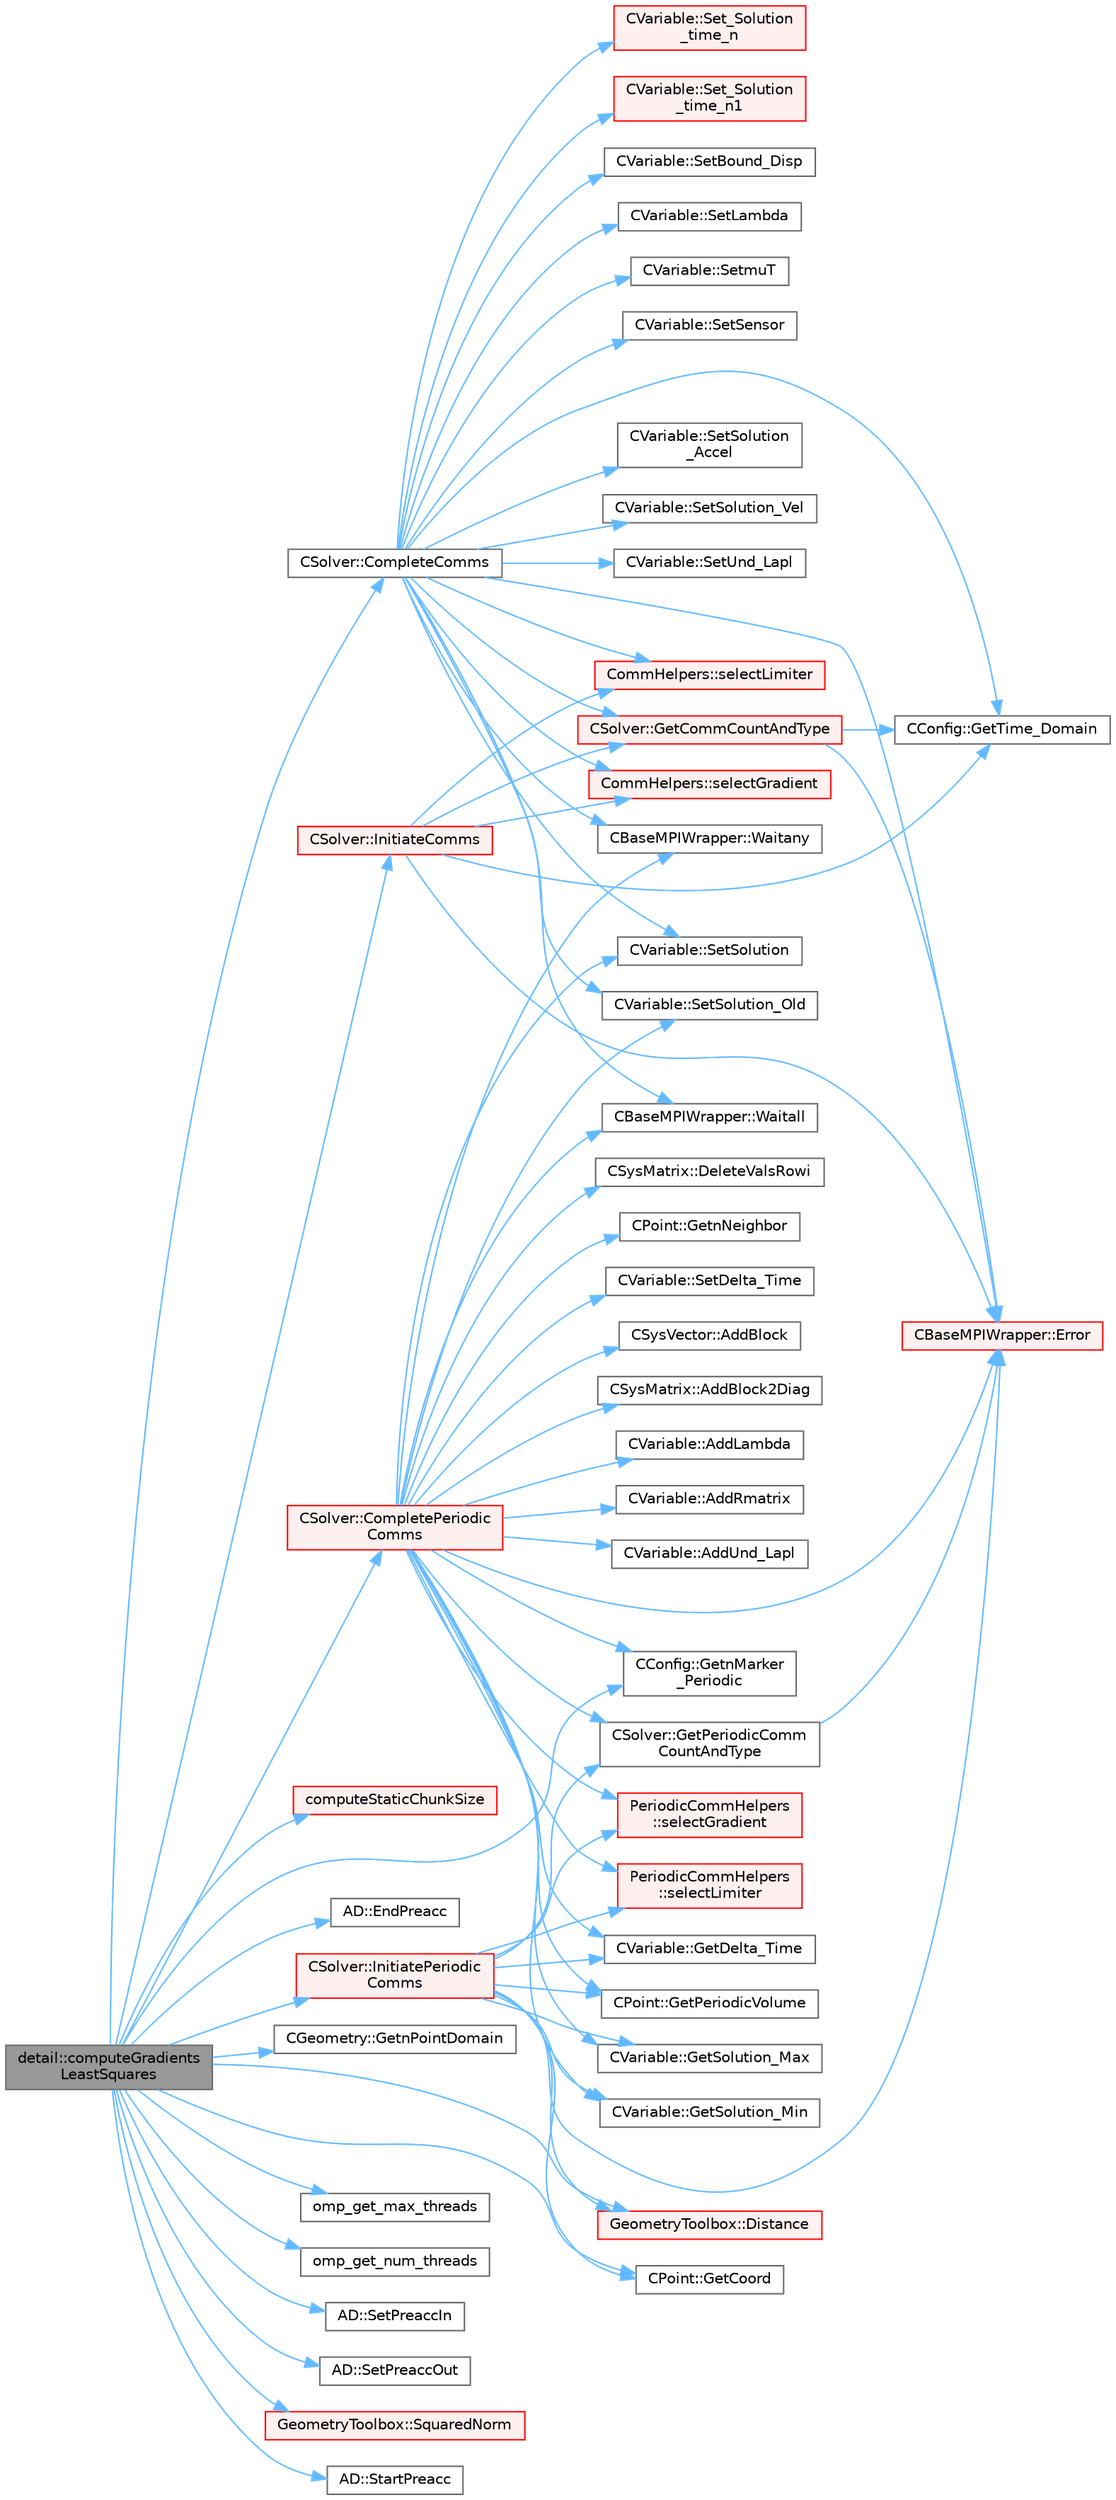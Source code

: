 digraph "detail::computeGradientsLeastSquares"
{
 // LATEX_PDF_SIZE
  bgcolor="transparent";
  edge [fontname=Helvetica,fontsize=10,labelfontname=Helvetica,labelfontsize=10];
  node [fontname=Helvetica,fontsize=10,shape=box,height=0.2,width=0.4];
  rankdir="LR";
  Node1 [id="Node000001",label="detail::computeGradients\lLeastSquares",height=0.2,width=0.4,color="gray40", fillcolor="grey60", style="filled", fontcolor="black",tooltip="Compute the gradient of a field using inverse-distance-weighted or unweighted Least-Squares approxima..."];
  Node1 -> Node2 [id="edge1_Node000001_Node000002",color="steelblue1",style="solid",tooltip=" "];
  Node2 [id="Node000002",label="CSolver::CompleteComms",height=0.2,width=0.4,color="grey40", fillcolor="white", style="filled",URL="$classCSolver.html#a6891c839827efbebdcbf9a349f4da92c",tooltip="Routine to complete the set of non-blocking communications launched by InitiateComms() and unpacking ..."];
  Node2 -> Node3 [id="edge2_Node000002_Node000003",color="steelblue1",style="solid",tooltip=" "];
  Node3 [id="Node000003",label="CBaseMPIWrapper::Error",height=0.2,width=0.4,color="red", fillcolor="#FFF0F0", style="filled",URL="$classCBaseMPIWrapper.html#a04457c47629bda56704e6a8804833eeb",tooltip=" "];
  Node2 -> Node5 [id="edge3_Node000002_Node000005",color="steelblue1",style="solid",tooltip=" "];
  Node5 [id="Node000005",label="CSolver::GetCommCountAndType",height=0.2,width=0.4,color="red", fillcolor="#FFF0F0", style="filled",URL="$classCSolver.html#a56fdda7e77a14dfc70449ecef91336e7",tooltip="Helper function to define the type and number of variables per point for each communication type."];
  Node5 -> Node3 [id="edge4_Node000005_Node000003",color="steelblue1",style="solid",tooltip=" "];
  Node5 -> Node7 [id="edge5_Node000005_Node000007",color="steelblue1",style="solid",tooltip=" "];
  Node7 [id="Node000007",label="CConfig::GetTime_Domain",height=0.2,width=0.4,color="grey40", fillcolor="white", style="filled",URL="$classCConfig.html#a85d2e3cf43b77c63642c40c235b853f3",tooltip="Check if the multizone problem is solved for time domain."];
  Node2 -> Node7 [id="edge6_Node000002_Node000007",color="steelblue1",style="solid",tooltip=" "];
  Node2 -> Node8 [id="edge7_Node000002_Node000008",color="steelblue1",style="solid",tooltip=" "];
  Node8 [id="Node000008",label="CommHelpers::selectGradient",height=0.2,width=0.4,color="red", fillcolor="#FFF0F0", style="filled",URL="$namespaceCommHelpers.html#a691c54929c54c5e0b153a99f22217c8b",tooltip=" "];
  Node2 -> Node13 [id="edge8_Node000002_Node000013",color="steelblue1",style="solid",tooltip=" "];
  Node13 [id="Node000013",label="CommHelpers::selectLimiter",height=0.2,width=0.4,color="red", fillcolor="#FFF0F0", style="filled",URL="$namespaceCommHelpers.html#a88e9c22d59034b9b975cd978e1d99db1",tooltip=" "];
  Node2 -> Node17 [id="edge9_Node000002_Node000017",color="steelblue1",style="solid",tooltip=" "];
  Node17 [id="Node000017",label="CVariable::Set_Solution\l_time_n",height=0.2,width=0.4,color="red", fillcolor="#FFF0F0", style="filled",URL="$classCVariable.html#abf55f051089ec13d9c0422ed3389a9dc",tooltip="Set the variable solution at time n."];
  Node2 -> Node21 [id="edge10_Node000002_Node000021",color="steelblue1",style="solid",tooltip=" "];
  Node21 [id="Node000021",label="CVariable::Set_Solution\l_time_n1",height=0.2,width=0.4,color="red", fillcolor="#FFF0F0", style="filled",URL="$classCVariable.html#a527a337871bb37c3bb2df40c2b946884",tooltip="Set the variable solution at time n-1."];
  Node2 -> Node22 [id="edge11_Node000002_Node000022",color="steelblue1",style="solid",tooltip=" "];
  Node22 [id="Node000022",label="CVariable::SetBound_Disp",height=0.2,width=0.4,color="grey40", fillcolor="white", style="filled",URL="$classCVariable.html#a840431a0403b4bddd0a99dbfdf365795",tooltip="A virtual member. Set the boundary displacement."];
  Node2 -> Node23 [id="edge12_Node000002_Node000023",color="steelblue1",style="solid",tooltip=" "];
  Node23 [id="Node000023",label="CVariable::SetLambda",height=0.2,width=0.4,color="grey40", fillcolor="white", style="filled",URL="$classCVariable.html#afc0086076d62561f31a39f774c297428",tooltip="Set the value of the spectral radius."];
  Node2 -> Node24 [id="edge13_Node000002_Node000024",color="steelblue1",style="solid",tooltip=" "];
  Node24 [id="Node000024",label="CVariable::SetmuT",height=0.2,width=0.4,color="grey40", fillcolor="white", style="filled",URL="$classCVariable.html#a91256a1e927c5a529d853d0f127243de",tooltip="Set the value of the eddy viscosity."];
  Node2 -> Node25 [id="edge14_Node000002_Node000025",color="steelblue1",style="solid",tooltip=" "];
  Node25 [id="Node000025",label="CVariable::SetSensor",height=0.2,width=0.4,color="grey40", fillcolor="white", style="filled",URL="$classCVariable.html#a79ebe4ea3cc8eccd8b004256c5492a9e",tooltip="Set pressure sensor."];
  Node2 -> Node26 [id="edge15_Node000002_Node000026",color="steelblue1",style="solid",tooltip=" "];
  Node26 [id="Node000026",label="CVariable::SetSolution",height=0.2,width=0.4,color="grey40", fillcolor="white", style="filled",URL="$classCVariable.html#a22fbbd7bc6491672843000644a05c6a5",tooltip="Set the value of the solution, all variables."];
  Node2 -> Node27 [id="edge16_Node000002_Node000027",color="steelblue1",style="solid",tooltip=" "];
  Node27 [id="Node000027",label="CVariable::SetSolution\l_Accel",height=0.2,width=0.4,color="grey40", fillcolor="white", style="filled",URL="$classCVariable.html#af87029baec777039085fb1ff17ee9555",tooltip="Set the value of the acceleration (Structural Analysis)."];
  Node2 -> Node28 [id="edge17_Node000002_Node000028",color="steelblue1",style="solid",tooltip=" "];
  Node28 [id="Node000028",label="CVariable::SetSolution_Old",height=0.2,width=0.4,color="grey40", fillcolor="white", style="filled",URL="$classCVariable.html#a6ee4d8d450971204cc054a33d6473732",tooltip="Set the value of the old solution."];
  Node2 -> Node29 [id="edge18_Node000002_Node000029",color="steelblue1",style="solid",tooltip=" "];
  Node29 [id="Node000029",label="CVariable::SetSolution_Vel",height=0.2,width=0.4,color="grey40", fillcolor="white", style="filled",URL="$classCVariable.html#a5c1430d98acd399f1371f23e6fae053f",tooltip="Set the value of the velocity (Structural Analysis)."];
  Node2 -> Node30 [id="edge19_Node000002_Node000030",color="steelblue1",style="solid",tooltip=" "];
  Node30 [id="Node000030",label="CVariable::SetUnd_Lapl",height=0.2,width=0.4,color="grey40", fillcolor="white", style="filled",URL="$classCVariable.html#a70f0c6e3ddcf2fdcde3b90f217a0d4a3",tooltip="Set a value to the undivided laplacian."];
  Node2 -> Node31 [id="edge20_Node000002_Node000031",color="steelblue1",style="solid",tooltip=" "];
  Node31 [id="Node000031",label="CBaseMPIWrapper::Waitall",height=0.2,width=0.4,color="grey40", fillcolor="white", style="filled",URL="$classCBaseMPIWrapper.html#a01c02f8c0c799ccd15023f0c2c3cae27",tooltip=" "];
  Node2 -> Node32 [id="edge21_Node000002_Node000032",color="steelblue1",style="solid",tooltip=" "];
  Node32 [id="Node000032",label="CBaseMPIWrapper::Waitany",height=0.2,width=0.4,color="grey40", fillcolor="white", style="filled",URL="$classCBaseMPIWrapper.html#a5f4a1382f625fbbfb2c6224a87591825",tooltip=" "];
  Node1 -> Node33 [id="edge22_Node000001_Node000033",color="steelblue1",style="solid",tooltip=" "];
  Node33 [id="Node000033",label="CSolver::CompletePeriodic\lComms",height=0.2,width=0.4,color="red", fillcolor="#FFF0F0", style="filled",URL="$classCSolver.html#a6b9c3e0290bce84f14ad3fde8ffa8658",tooltip="Routine to complete the set of non-blocking periodic communications launched by InitiatePeriodicComms..."];
  Node33 -> Node34 [id="edge23_Node000033_Node000034",color="steelblue1",style="solid",tooltip=" "];
  Node34 [id="Node000034",label="CSysVector::AddBlock",height=0.2,width=0.4,color="grey40", fillcolor="white", style="filled",URL="$classCSysVector.html#aa463275cba394503a9778529fdaa4494",tooltip="Add \"block\" to the vector, see SetBlock."];
  Node33 -> Node35 [id="edge24_Node000033_Node000035",color="steelblue1",style="solid",tooltip=" "];
  Node35 [id="Node000035",label="CSysMatrix::AddBlock2Diag",height=0.2,width=0.4,color="grey40", fillcolor="white", style="filled",URL="$classCSysMatrix.html#a5a4ef7eeb7f009450f575660108ed7be",tooltip="Non overwrite version of SetBlock2Diag, also with scaling."];
  Node33 -> Node36 [id="edge25_Node000033_Node000036",color="steelblue1",style="solid",tooltip=" "];
  Node36 [id="Node000036",label="CVariable::AddLambda",height=0.2,width=0.4,color="grey40", fillcolor="white", style="filled",URL="$classCVariable.html#a90383034bdbbf6b9230ecb27b043374f",tooltip="Add the value of the spectral radius."];
  Node33 -> Node37 [id="edge26_Node000033_Node000037",color="steelblue1",style="solid",tooltip=" "];
  Node37 [id="Node000037",label="CVariable::AddRmatrix",height=0.2,width=0.4,color="grey40", fillcolor="white", style="filled",URL="$classCVariable.html#ad20c6c9494cc08a50403cea1a4b65795",tooltip="Add value to the Rmatrix for least squares gradient calculations."];
  Node33 -> Node38 [id="edge27_Node000033_Node000038",color="steelblue1",style="solid",tooltip=" "];
  Node38 [id="Node000038",label="CVariable::AddUnd_Lapl",height=0.2,width=0.4,color="grey40", fillcolor="white", style="filled",URL="$classCVariable.html#a1a920f04028a1c5ae487550cef89920a",tooltip="Increment the value of the undivided laplacian of the solution."];
  Node33 -> Node39 [id="edge28_Node000033_Node000039",color="steelblue1",style="solid",tooltip=" "];
  Node39 [id="Node000039",label="CSysMatrix::DeleteValsRowi",height=0.2,width=0.4,color="grey40", fillcolor="white", style="filled",URL="$classCSysMatrix.html#a9473b0224c9b9a2749571db0bbd22a70",tooltip="Deletes the values of the row i of the sparse matrix."];
  Node33 -> Node3 [id="edge29_Node000033_Node000003",color="steelblue1",style="solid",tooltip=" "];
  Node33 -> Node40 [id="edge30_Node000033_Node000040",color="steelblue1",style="solid",tooltip=" "];
  Node40 [id="Node000040",label="CVariable::GetDelta_Time",height=0.2,width=0.4,color="grey40", fillcolor="white", style="filled",URL="$classCVariable.html#aef3ea2cd0a87d55835bb2bd332678489",tooltip="Get the value of the time step."];
  Node33 -> Node41 [id="edge31_Node000033_Node000041",color="steelblue1",style="solid",tooltip=" "];
  Node41 [id="Node000041",label="CConfig::GetnMarker\l_Periodic",height=0.2,width=0.4,color="grey40", fillcolor="white", style="filled",URL="$classCConfig.html#a8d41ac571359049bbdc4b7927e7c328a",tooltip="Get the total number of periodic markers."];
  Node33 -> Node42 [id="edge32_Node000033_Node000042",color="steelblue1",style="solid",tooltip=" "];
  Node42 [id="Node000042",label="CPoint::GetnNeighbor",height=0.2,width=0.4,color="grey40", fillcolor="white", style="filled",URL="$classCPoint.html#a49aa3858a7980bdf135f30d835bfebe9",tooltip="Get the number of neighbor of a point."];
  Node33 -> Node43 [id="edge33_Node000033_Node000043",color="steelblue1",style="solid",tooltip=" "];
  Node43 [id="Node000043",label="CSolver::GetPeriodicComm\lCountAndType",height=0.2,width=0.4,color="grey40", fillcolor="white", style="filled",URL="$classCSolver.html#a4cb94f79e1bb4dedc9e4c37606f3775c",tooltip="Helper function to define the type and number of variables per point for each communication type."];
  Node43 -> Node3 [id="edge34_Node000043_Node000003",color="steelblue1",style="solid",tooltip=" "];
  Node33 -> Node44 [id="edge35_Node000033_Node000044",color="steelblue1",style="solid",tooltip=" "];
  Node44 [id="Node000044",label="CPoint::GetPeriodicVolume",height=0.2,width=0.4,color="grey40", fillcolor="white", style="filled",URL="$classCPoint.html#a47d81f37300a47e20ee3cd66d7c457f4",tooltip="Get the missing component of area or volume for a control volume on a periodic marker."];
  Node33 -> Node45 [id="edge36_Node000033_Node000045",color="steelblue1",style="solid",tooltip=" "];
  Node45 [id="Node000045",label="CVariable::GetSolution_Max",height=0.2,width=0.4,color="grey40", fillcolor="white", style="filled",URL="$classCVariable.html#acf26b03150e1a12c455f5e8327436c28",tooltip="Get the min solution."];
  Node33 -> Node46 [id="edge37_Node000033_Node000046",color="steelblue1",style="solid",tooltip=" "];
  Node46 [id="Node000046",label="CVariable::GetSolution_Min",height=0.2,width=0.4,color="grey40", fillcolor="white", style="filled",URL="$classCVariable.html#a885cbb7a096bd4e59115f2856f4ac4a5",tooltip="Get the min solution."];
  Node33 -> Node47 [id="edge38_Node000033_Node000047",color="steelblue1",style="solid",tooltip=" "];
  Node47 [id="Node000047",label="PeriodicCommHelpers\l::selectGradient",height=0.2,width=0.4,color="red", fillcolor="#FFF0F0", style="filled",URL="$namespacePeriodicCommHelpers.html#a1fc07b93c26d00ddae225fd80c28c1fc",tooltip=" "];
  Node33 -> Node48 [id="edge39_Node000033_Node000048",color="steelblue1",style="solid",tooltip=" "];
  Node48 [id="Node000048",label="PeriodicCommHelpers\l::selectLimiter",height=0.2,width=0.4,color="red", fillcolor="#FFF0F0", style="filled",URL="$namespacePeriodicCommHelpers.html#a2f2bc43a91b0f94b664e28069ee7abd4",tooltip=" "];
  Node33 -> Node49 [id="edge40_Node000033_Node000049",color="steelblue1",style="solid",tooltip=" "];
  Node49 [id="Node000049",label="CVariable::SetDelta_Time",height=0.2,width=0.4,color="grey40", fillcolor="white", style="filled",URL="$classCVariable.html#a75d51484f25650269294a7925c0f5a3e",tooltip="Set the value of the time step."];
  Node33 -> Node26 [id="edge41_Node000033_Node000026",color="steelblue1",style="solid",tooltip=" "];
  Node33 -> Node28 [id="edge42_Node000033_Node000028",color="steelblue1",style="solid",tooltip=" "];
  Node33 -> Node31 [id="edge43_Node000033_Node000031",color="steelblue1",style="solid",tooltip=" "];
  Node33 -> Node32 [id="edge44_Node000033_Node000032",color="steelblue1",style="solid",tooltip=" "];
  Node1 -> Node52 [id="edge45_Node000001_Node000052",color="steelblue1",style="solid",tooltip=" "];
  Node52 [id="Node000052",label="computeStaticChunkSize",height=0.2,width=0.4,color="red", fillcolor="#FFF0F0", style="filled",URL="$omp__structure_8hpp.html#a6a308c63005823370a2ffd6a82f3868f",tooltip="Compute a chunk size based on totalWork and number of threads such that all threads get the same numb..."];
  Node1 -> Node54 [id="edge46_Node000001_Node000054",color="steelblue1",style="solid",tooltip=" "];
  Node54 [id="Node000054",label="GeometryToolbox::Distance",height=0.2,width=0.4,color="red", fillcolor="#FFF0F0", style="filled",URL="$group__GeometryToolbox.html#ga600fb4ee993ae4c3b985082d51994881",tooltip=" "];
  Node1 -> Node58 [id="edge47_Node000001_Node000058",color="steelblue1",style="solid",tooltip=" "];
  Node58 [id="Node000058",label="AD::EndPreacc",height=0.2,width=0.4,color="grey40", fillcolor="white", style="filled",URL="$namespaceAD.html#a309d057a92faa60a3a760254678ec9ea",tooltip="Ends a preaccumulation section and computes the local Jacobi matrix of a code section using the varia..."];
  Node1 -> Node59 [id="edge48_Node000001_Node000059",color="steelblue1",style="solid",tooltip=" "];
  Node59 [id="Node000059",label="CPoint::GetCoord",height=0.2,width=0.4,color="grey40", fillcolor="white", style="filled",URL="$classCPoint.html#ab16c29dd03911529cd73bf467c313179",tooltip="Get the coordinates dor the control volume."];
  Node1 -> Node41 [id="edge49_Node000001_Node000041",color="steelblue1",style="solid",tooltip=" "];
  Node1 -> Node60 [id="edge50_Node000001_Node000060",color="steelblue1",style="solid",tooltip=" "];
  Node60 [id="Node000060",label="CGeometry::GetnPointDomain",height=0.2,width=0.4,color="grey40", fillcolor="white", style="filled",URL="$classCGeometry.html#ac84179060bbac1fe5e856ea3da850b6e",tooltip="Get number of real points (that belong to the domain)."];
  Node1 -> Node61 [id="edge51_Node000001_Node000061",color="steelblue1",style="solid",tooltip=" "];
  Node61 [id="Node000061",label="CSolver::InitiateComms",height=0.2,width=0.4,color="red", fillcolor="#FFF0F0", style="filled",URL="$classCSolver.html#a7c5c26e7f006b4bb7e93582d839cf09d",tooltip="Routine to load a solver quantity into the data structures for MPI point-to-point communication and t..."];
  Node61 -> Node3 [id="edge52_Node000061_Node000003",color="steelblue1",style="solid",tooltip=" "];
  Node61 -> Node5 [id="edge53_Node000061_Node000005",color="steelblue1",style="solid",tooltip=" "];
  Node61 -> Node7 [id="edge54_Node000061_Node000007",color="steelblue1",style="solid",tooltip=" "];
  Node61 -> Node8 [id="edge55_Node000061_Node000008",color="steelblue1",style="solid",tooltip=" "];
  Node61 -> Node13 [id="edge56_Node000061_Node000013",color="steelblue1",style="solid",tooltip=" "];
  Node1 -> Node79 [id="edge57_Node000001_Node000079",color="steelblue1",style="solid",tooltip=" "];
  Node79 [id="Node000079",label="CSolver::InitiatePeriodic\lComms",height=0.2,width=0.4,color="red", fillcolor="#FFF0F0", style="filled",URL="$classCSolver.html#a1a6e3eee698f471925178d422a0c3724",tooltip="Routine to load a solver quantity into the data structures for MPI periodic communication and to laun..."];
  Node79 -> Node54 [id="edge58_Node000079_Node000054",color="steelblue1",style="solid",tooltip=" "];
  Node79 -> Node3 [id="edge59_Node000079_Node000003",color="steelblue1",style="solid",tooltip=" "];
  Node79 -> Node59 [id="edge60_Node000079_Node000059",color="steelblue1",style="solid",tooltip=" "];
  Node79 -> Node40 [id="edge61_Node000079_Node000040",color="steelblue1",style="solid",tooltip=" "];
  Node79 -> Node43 [id="edge62_Node000079_Node000043",color="steelblue1",style="solid",tooltip=" "];
  Node79 -> Node44 [id="edge63_Node000079_Node000044",color="steelblue1",style="solid",tooltip=" "];
  Node79 -> Node45 [id="edge64_Node000079_Node000045",color="steelblue1",style="solid",tooltip=" "];
  Node79 -> Node46 [id="edge65_Node000079_Node000046",color="steelblue1",style="solid",tooltip=" "];
  Node79 -> Node47 [id="edge66_Node000079_Node000047",color="steelblue1",style="solid",tooltip=" "];
  Node79 -> Node48 [id="edge67_Node000079_Node000048",color="steelblue1",style="solid",tooltip=" "];
  Node1 -> Node102 [id="edge68_Node000001_Node000102",color="steelblue1",style="solid",tooltip=" "];
  Node102 [id="Node000102",label="omp_get_max_threads",height=0.2,width=0.4,color="grey40", fillcolor="white", style="filled",URL="$omp__structure_8hpp.html#a2f7befecc7b1a4eaade8d81fa6524225",tooltip="Maximum number of threads available."];
  Node1 -> Node103 [id="edge69_Node000001_Node000103",color="steelblue1",style="solid",tooltip=" "];
  Node103 [id="Node000103",label="omp_get_num_threads",height=0.2,width=0.4,color="grey40", fillcolor="white", style="filled",URL="$omp__structure_8hpp.html#a15e588e219ac407d67b02755aab67506",tooltip="Number of threads in current team."];
  Node1 -> Node104 [id="edge70_Node000001_Node000104",color="steelblue1",style="solid",tooltip=" "];
  Node104 [id="Node000104",label="AD::SetPreaccIn",height=0.2,width=0.4,color="grey40", fillcolor="white", style="filled",URL="$namespaceAD.html#aa163589c94af6ddfdbcf901ecc76ac77",tooltip="Sets the scalar inputs of a preaccumulation section."];
  Node1 -> Node105 [id="edge71_Node000001_Node000105",color="steelblue1",style="solid",tooltip=" "];
  Node105 [id="Node000105",label="AD::SetPreaccOut",height=0.2,width=0.4,color="grey40", fillcolor="white", style="filled",URL="$namespaceAD.html#a96f26aa5f6909173e990e03b864fec33",tooltip="Sets the scalar outputs of a preaccumulation section."];
  Node1 -> Node106 [id="edge72_Node000001_Node000106",color="steelblue1",style="solid",tooltip=" "];
  Node106 [id="Node000106",label="GeometryToolbox::SquaredNorm",height=0.2,width=0.4,color="red", fillcolor="#FFF0F0", style="filled",URL="$group__GeometryToolbox.html#ga98c9b9314cc6352c9bba49b8cfb4b056",tooltip=" "];
  Node1 -> Node108 [id="edge73_Node000001_Node000108",color="steelblue1",style="solid",tooltip=" "];
  Node108 [id="Node000108",label="AD::StartPreacc",height=0.2,width=0.4,color="grey40", fillcolor="white", style="filled",URL="$namespaceAD.html#a2a1e9c4b109fd751e84132c9495de3ff",tooltip="Starts a new preaccumulation section and sets the input variables."];
}
